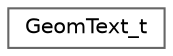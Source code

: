 digraph "Graphical Class Hierarchy"
{
 // LATEX_PDF_SIZE
  bgcolor="transparent";
  edge [fontname=Helvetica,fontsize=10,labelfontname=Helvetica,labelfontsize=10];
  node [fontname=Helvetica,fontsize=10,shape=box,height=0.2,width=0.4];
  rankdir="LR";
  Node0 [id="Node000000",label="GeomText_t",height=0.2,width=0.4,color="grey40", fillcolor="white", style="filled",URL="$structGeomText__t.html",tooltip=" "];
}
